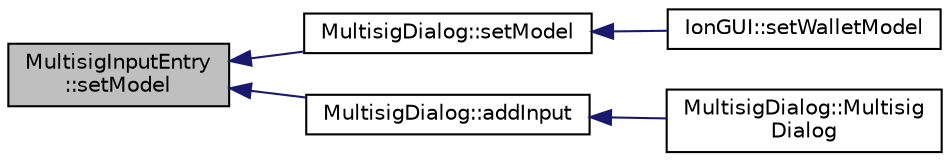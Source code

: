digraph "MultisigInputEntry::setModel"
{
  edge [fontname="Helvetica",fontsize="10",labelfontname="Helvetica",labelfontsize="10"];
  node [fontname="Helvetica",fontsize="10",shape=record];
  rankdir="LR";
  Node81 [label="MultisigInputEntry\l::setModel",height=0.2,width=0.4,color="black", fillcolor="grey75", style="filled", fontcolor="black"];
  Node81 -> Node82 [dir="back",color="midnightblue",fontsize="10",style="solid",fontname="Helvetica"];
  Node82 [label="MultisigDialog::setModel",height=0.2,width=0.4,color="black", fillcolor="white", style="filled",URL="$d4/df4/class_multisig_dialog.html#ae2709a2ffd629acafa4c90811402c64a"];
  Node82 -> Node83 [dir="back",color="midnightblue",fontsize="10",style="solid",fontname="Helvetica"];
  Node83 [label="IonGUI::setWalletModel",height=0.2,width=0.4,color="black", fillcolor="white", style="filled",URL="$dc/d0b/class_ion_g_u_i.html#a37f87db65498b036d387c705a749c45d",tooltip="Set the wallet model. "];
  Node81 -> Node84 [dir="back",color="midnightblue",fontsize="10",style="solid",fontname="Helvetica"];
  Node84 [label="MultisigDialog::addInput",height=0.2,width=0.4,color="black", fillcolor="white", style="filled",URL="$d4/df4/class_multisig_dialog.html#a52e84a493f932da1e9e40b4c90d4e35a"];
  Node84 -> Node85 [dir="back",color="midnightblue",fontsize="10",style="solid",fontname="Helvetica"];
  Node85 [label="MultisigDialog::Multisig\lDialog",height=0.2,width=0.4,color="black", fillcolor="white", style="filled",URL="$d4/df4/class_multisig_dialog.html#af8ff2a9f6dc05a9468d955cb428c6474"];
}
